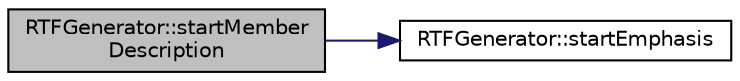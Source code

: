 digraph "RTFGenerator::startMemberDescription"
{
 // LATEX_PDF_SIZE
  edge [fontname="Helvetica",fontsize="10",labelfontname="Helvetica",labelfontsize="10"];
  node [fontname="Helvetica",fontsize="10",shape=record];
  rankdir="LR";
  Node1 [label="RTFGenerator::startMember\lDescription",height=0.2,width=0.4,color="black", fillcolor="grey75", style="filled", fontcolor="black",tooltip=" "];
  Node1 -> Node2 [color="midnightblue",fontsize="10",style="solid",fontname="Helvetica"];
  Node2 [label="RTFGenerator::startEmphasis",height=0.2,width=0.4,color="black", fillcolor="white", style="filled",URL="$classRTFGenerator.html#a235071d9e43bed7dabaec79e88bf43c7",tooltip=" "];
}
